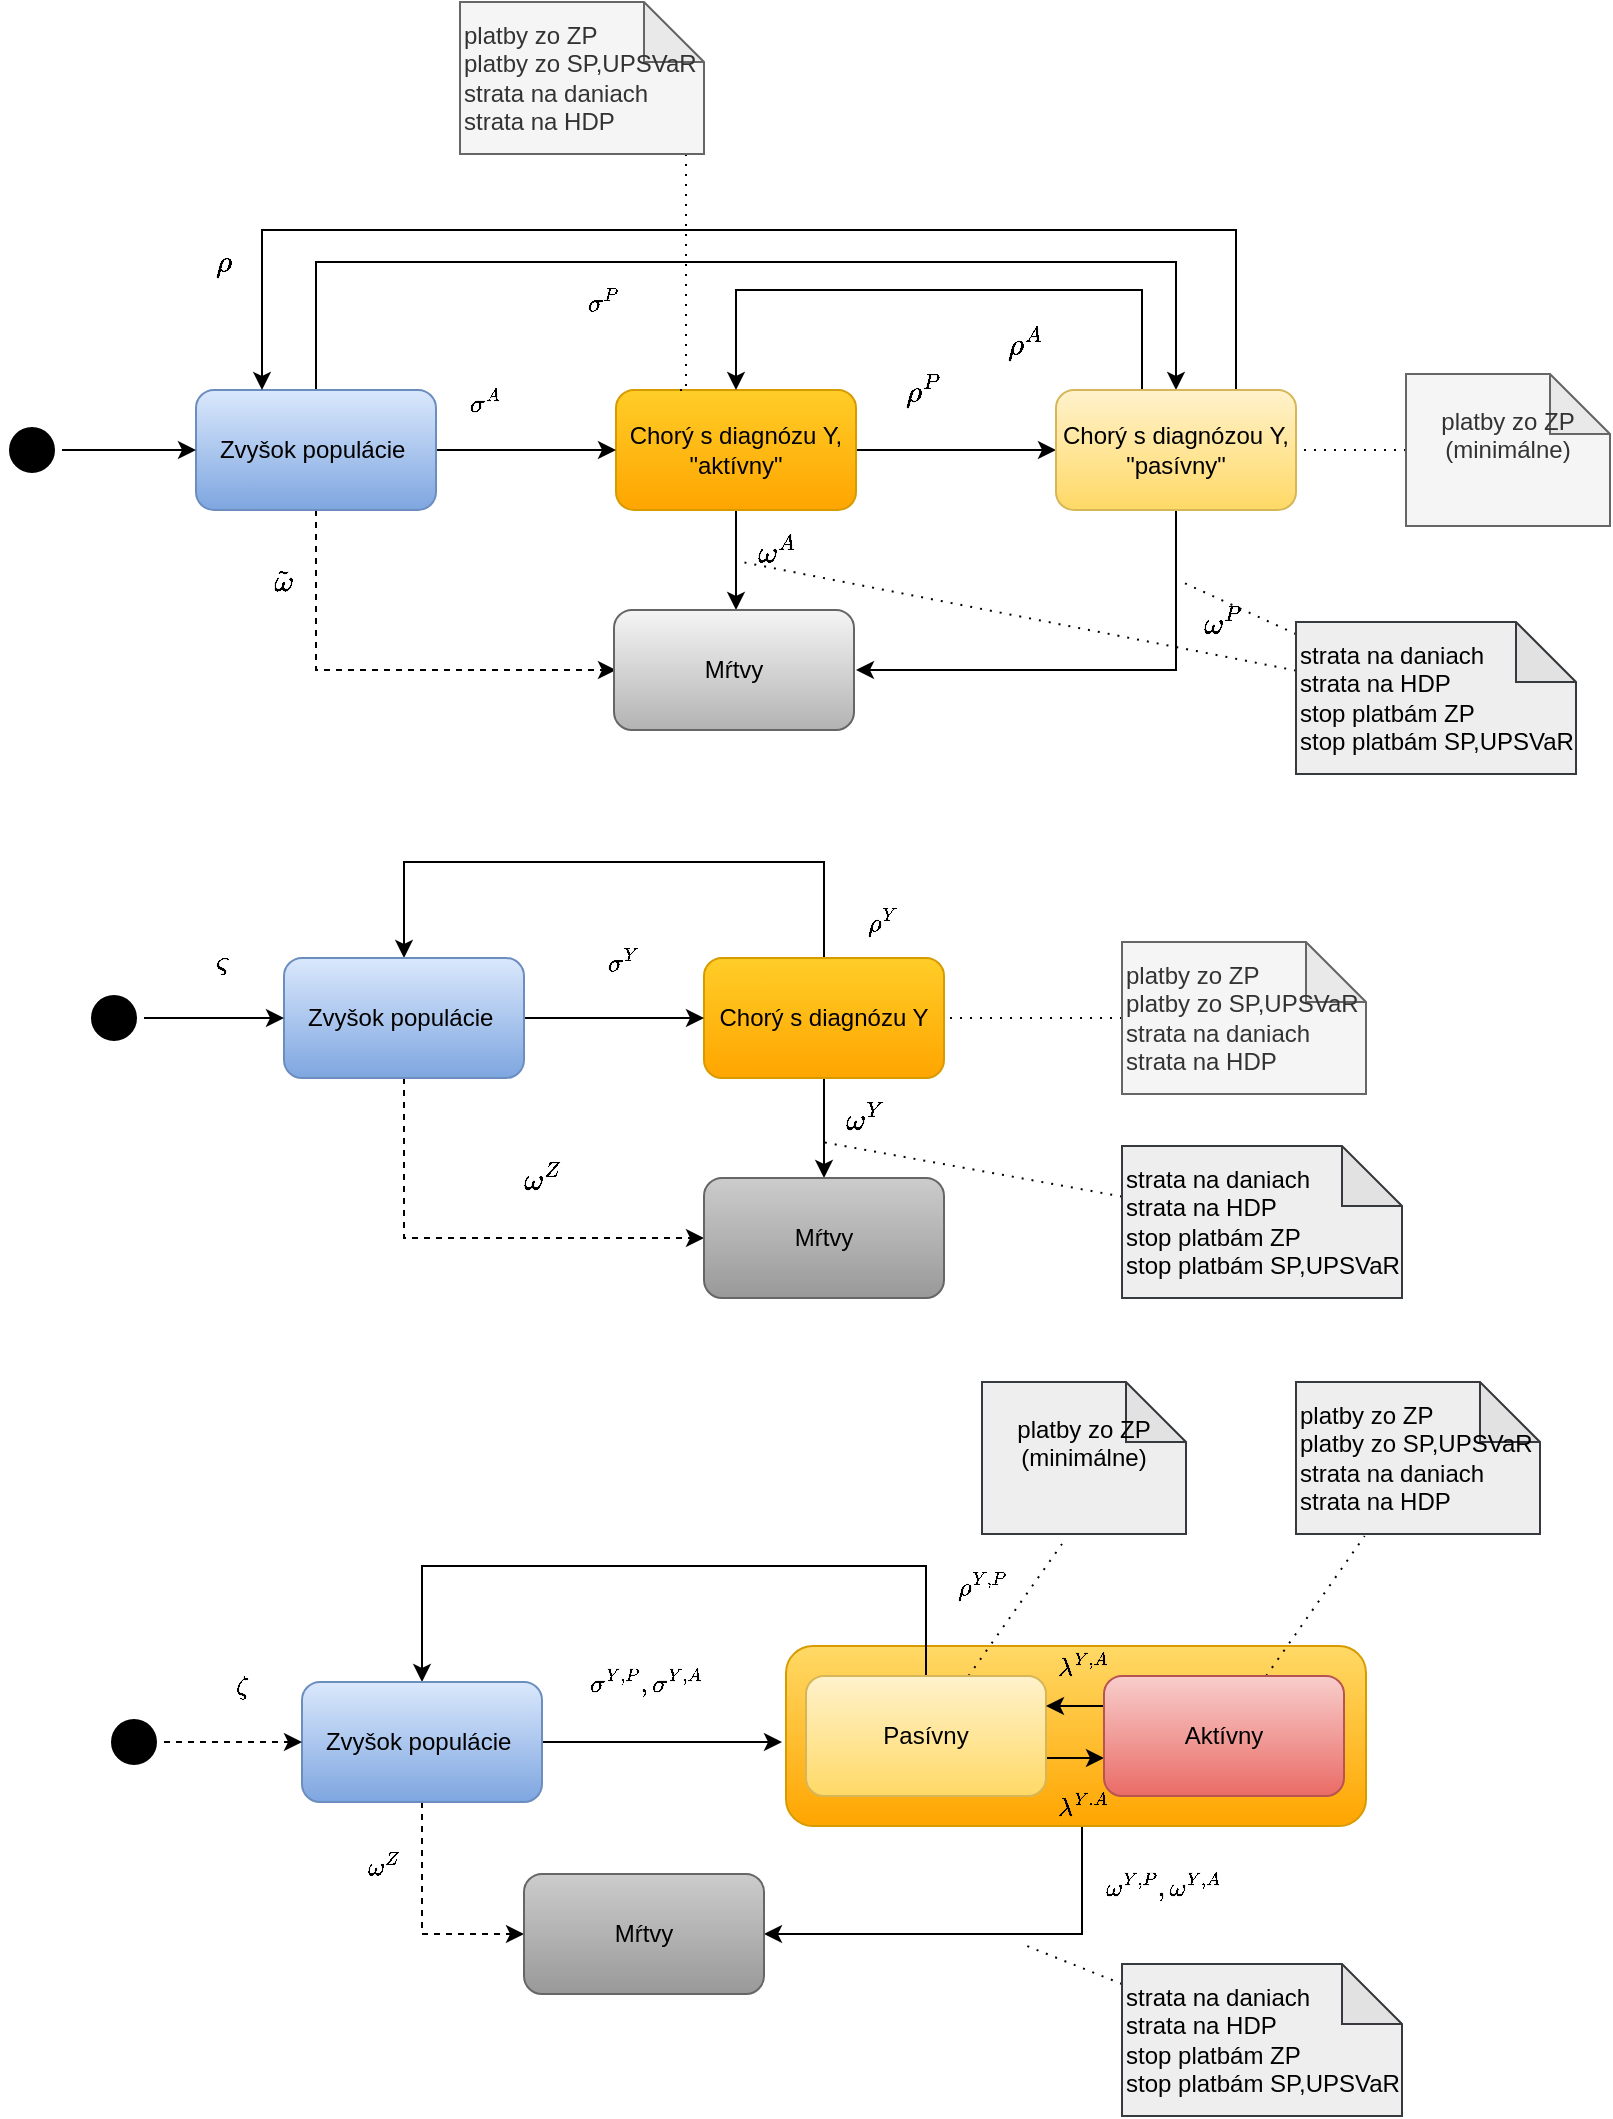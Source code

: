 <mxfile version="17.1.0" type="github">
  <diagram id="GxeuKTXnx9VGVfUCvlwk" name="Page-1">
    <mxGraphModel dx="1532" dy="808" grid="1" gridSize="10" guides="1" tooltips="1" connect="1" arrows="1" fold="1" page="1" pageScale="1" pageWidth="850" pageHeight="1100" math="1" shadow="0">
      <root>
        <mxCell id="0" />
        <mxCell id="1" parent="0" />
        <mxCell id="LXL8oJjJBJb_XbVYSXAR-5" value="$$\omega^A$$" style="edgeStyle=orthogonalEdgeStyle;rounded=0;orthogonalLoop=1;jettySize=auto;html=1;fontStyle=1;fontSize=13;" parent="1" source="LXL8oJjJBJb_XbVYSXAR-1" edge="1">
          <mxGeometry x="-0.2" y="20" relative="1" as="geometry">
            <mxPoint as="offset" />
            <mxPoint x="387" y="324" as="targetPoint" />
          </mxGeometry>
        </mxCell>
        <mxCell id="LXL8oJjJBJb_XbVYSXAR-9" style="edgeStyle=orthogonalEdgeStyle;rounded=0;orthogonalLoop=1;jettySize=auto;html=1;entryX=0;entryY=0.5;entryDx=0;entryDy=0;" parent="1" edge="1">
          <mxGeometry relative="1" as="geometry">
            <mxPoint x="447" y="244" as="sourcePoint" />
            <mxPoint x="547" y="244" as="targetPoint" />
          </mxGeometry>
        </mxCell>
        <mxCell id="LXL8oJjJBJb_XbVYSXAR-12" value="$$\rho^P$$" style="edgeLabel;html=1;align=center;verticalAlign=middle;resizable=0;points=[];fontStyle=1;fontSize=13;" parent="LXL8oJjJBJb_XbVYSXAR-9" vertex="1" connectable="0">
          <mxGeometry x="-0.285" y="2" relative="1" as="geometry">
            <mxPoint x="-3" y="-28" as="offset" />
          </mxGeometry>
        </mxCell>
        <mxCell id="LXL8oJjJBJb_XbVYSXAR-1" value="Chorý s diagnózu Y,&lt;br&gt;&quot;aktívny&quot;" style="rounded=1;whiteSpace=wrap;html=1;fillColor=#ffcd28;strokeColor=#d79b00;gradientColor=#ffa500;" parent="1" vertex="1">
          <mxGeometry x="327" y="214" width="120" height="60" as="geometry" />
        </mxCell>
        <mxCell id="LXL8oJjJBJb_XbVYSXAR-6" style="edgeStyle=orthogonalEdgeStyle;rounded=0;orthogonalLoop=1;jettySize=auto;html=1;entryX=0;entryY=0.5;entryDx=0;entryDy=0;dashed=1;fontSize=13;fontStyle=1" parent="1" edge="1">
          <mxGeometry relative="1" as="geometry">
            <Array as="points">
              <mxPoint x="177" y="354" />
            </Array>
            <mxPoint x="177" y="274" as="sourcePoint" />
            <mxPoint x="327" y="354" as="targetPoint" />
          </mxGeometry>
        </mxCell>
        <mxCell id="LXL8oJjJBJb_XbVYSXAR-13" value="$$\tilde{\omega}$$" style="edgeLabel;html=1;align=center;verticalAlign=middle;resizable=0;points=[];fontStyle=1;fontSize=13;" parent="LXL8oJjJBJb_XbVYSXAR-6" vertex="1" connectable="0">
          <mxGeometry x="0.259" relative="1" as="geometry">
            <mxPoint x="-82" y="-44" as="offset" />
          </mxGeometry>
        </mxCell>
        <mxCell id="y71OQpIPpyjUGrTFZz0K-3" style="edgeStyle=orthogonalEdgeStyle;rounded=0;orthogonalLoop=1;jettySize=auto;html=1;" edge="1" parent="1" source="LXL8oJjJBJb_XbVYSXAR-2" target="LXL8oJjJBJb_XbVYSXAR-8">
          <mxGeometry relative="1" as="geometry">
            <Array as="points">
              <mxPoint x="177" y="150" />
              <mxPoint x="607" y="150" />
            </Array>
          </mxGeometry>
        </mxCell>
        <mxCell id="y71OQpIPpyjUGrTFZz0K-5" value="$$\sigma^P$$" style="edgeLabel;html=1;align=center;verticalAlign=middle;resizable=0;points=[];" vertex="1" connectable="0" parent="y71OQpIPpyjUGrTFZz0K-3">
          <mxGeometry x="0.37" y="1" relative="1" as="geometry">
            <mxPoint x="-175" y="21" as="offset" />
          </mxGeometry>
        </mxCell>
        <mxCell id="y71OQpIPpyjUGrTFZz0K-6" style="edgeStyle=orthogonalEdgeStyle;rounded=0;orthogonalLoop=1;jettySize=auto;html=1;entryX=0;entryY=0.5;entryDx=0;entryDy=0;" edge="1" parent="1" source="LXL8oJjJBJb_XbVYSXAR-2" target="LXL8oJjJBJb_XbVYSXAR-1">
          <mxGeometry relative="1" as="geometry" />
        </mxCell>
        <mxCell id="y71OQpIPpyjUGrTFZz0K-7" value="$$\sigma^A$$" style="edgeLabel;html=1;align=center;verticalAlign=middle;resizable=0;points=[];" vertex="1" connectable="0" parent="y71OQpIPpyjUGrTFZz0K-6">
          <mxGeometry x="-0.215" y="-3" relative="1" as="geometry">
            <mxPoint x="-12" y="-27" as="offset" />
          </mxGeometry>
        </mxCell>
        <mxCell id="LXL8oJjJBJb_XbVYSXAR-2" value="Zvyšok populácie&amp;nbsp;" style="rounded=1;whiteSpace=wrap;html=1;labelBackgroundColor=none;fillColor=#dae8fc;strokeColor=#6c8ebf;gradientColor=#7ea6e0;" parent="1" vertex="1">
          <mxGeometry x="117" y="214" width="120" height="60" as="geometry" />
        </mxCell>
        <mxCell id="LXL8oJjJBJb_XbVYSXAR-3" value="Mŕtvy" style="rounded=1;whiteSpace=wrap;html=1;fillColor=#f5f5f5;strokeColor=#666666;gradientColor=#b3b3b3;" parent="1" vertex="1">
          <mxGeometry x="326" y="324" width="120" height="60" as="geometry" />
        </mxCell>
        <mxCell id="LXL8oJjJBJb_XbVYSXAR-10" style="edgeStyle=orthogonalEdgeStyle;rounded=0;orthogonalLoop=1;jettySize=auto;html=1;entryX=0.5;entryY=0;entryDx=0;entryDy=0;" parent="1" source="LXL8oJjJBJb_XbVYSXAR-8" target="LXL8oJjJBJb_XbVYSXAR-1" edge="1">
          <mxGeometry relative="1" as="geometry">
            <Array as="points">
              <mxPoint x="590" y="164" />
              <mxPoint x="387" y="164" />
            </Array>
          </mxGeometry>
        </mxCell>
        <mxCell id="LXL8oJjJBJb_XbVYSXAR-15" value="$$\rho^A$$" style="edgeLabel;html=1;align=center;verticalAlign=middle;resizable=0;points=[];fontStyle=1;fontSize=13;" parent="LXL8oJjJBJb_XbVYSXAR-10" vertex="1" connectable="0">
          <mxGeometry x="-0.151" y="2" relative="1" as="geometry">
            <mxPoint x="19" y="24" as="offset" />
          </mxGeometry>
        </mxCell>
        <mxCell id="LXL8oJjJBJb_XbVYSXAR-11" value="$$\omega^P$$" style="edgeStyle=orthogonalEdgeStyle;rounded=0;orthogonalLoop=1;jettySize=auto;html=1;entryX=1;entryY=0.5;entryDx=0;entryDy=0;fontStyle=1;fontSize=13;" parent="1" source="LXL8oJjJBJb_XbVYSXAR-8" edge="1">
          <mxGeometry x="-0.533" y="23" relative="1" as="geometry">
            <Array as="points">
              <mxPoint x="607" y="354" />
            </Array>
            <mxPoint as="offset" />
            <mxPoint x="447" y="354" as="targetPoint" />
          </mxGeometry>
        </mxCell>
        <mxCell id="LXL8oJjJBJb_XbVYSXAR-30" style="edgeStyle=orthogonalEdgeStyle;rounded=0;orthogonalLoop=1;jettySize=auto;html=1;exitX=0.75;exitY=0;exitDx=0;exitDy=0;fontSize=13;fontStyle=1" parent="1" source="LXL8oJjJBJb_XbVYSXAR-8" edge="1">
          <mxGeometry relative="1" as="geometry">
            <mxPoint x="150" y="214" as="targetPoint" />
            <Array as="points">
              <mxPoint x="637" y="134" />
              <mxPoint x="150" y="134" />
            </Array>
          </mxGeometry>
        </mxCell>
        <mxCell id="LXL8oJjJBJb_XbVYSXAR-31" value="$$\rho$$" style="edgeLabel;html=1;align=center;verticalAlign=middle;resizable=0;points=[];fontSize=13;fontStyle=1" parent="LXL8oJjJBJb_XbVYSXAR-30" vertex="1" connectable="0">
          <mxGeometry x="-0.114" y="2" relative="1" as="geometry">
            <mxPoint x="-300" y="14" as="offset" />
          </mxGeometry>
        </mxCell>
        <mxCell id="LXL8oJjJBJb_XbVYSXAR-8" value="Chorý s diagnózou Y,&lt;br&gt;&quot;pasívny&quot;" style="rounded=1;whiteSpace=wrap;html=1;fillColor=#fff2cc;strokeColor=#d6b656;gradientColor=#ffd966;" parent="1" vertex="1">
          <mxGeometry x="547" y="214" width="120" height="60" as="geometry" />
        </mxCell>
        <mxCell id="LXL8oJjJBJb_XbVYSXAR-14" value="$$\omega^Y$$" style="edgeStyle=orthogonalEdgeStyle;rounded=0;orthogonalLoop=1;jettySize=auto;html=1;fontStyle=1;fontSize=13;" parent="1" source="LXL8oJjJBJb_XbVYSXAR-18" target="LXL8oJjJBJb_XbVYSXAR-23" edge="1">
          <mxGeometry x="-0.2" y="20" relative="1" as="geometry">
            <mxPoint as="offset" />
          </mxGeometry>
        </mxCell>
        <mxCell id="y71OQpIPpyjUGrTFZz0K-53" style="edgeStyle=orthogonalEdgeStyle;rounded=0;orthogonalLoop=1;jettySize=auto;html=1;" edge="1" parent="1" source="LXL8oJjJBJb_XbVYSXAR-18" target="LXL8oJjJBJb_XbVYSXAR-22">
          <mxGeometry relative="1" as="geometry">
            <Array as="points">
              <mxPoint x="431" y="450" />
              <mxPoint x="221" y="450" />
            </Array>
          </mxGeometry>
        </mxCell>
        <mxCell id="y71OQpIPpyjUGrTFZz0K-54" value="$$\rho^Y$$" style="edgeLabel;html=1;align=center;verticalAlign=middle;resizable=0;points=[];" vertex="1" connectable="0" parent="y71OQpIPpyjUGrTFZz0K-53">
          <mxGeometry x="-0.073" relative="1" as="geometry">
            <mxPoint x="123" y="30" as="offset" />
          </mxGeometry>
        </mxCell>
        <mxCell id="LXL8oJjJBJb_XbVYSXAR-18" value="Chorý s diagnózu Y" style="rounded=1;whiteSpace=wrap;html=1;fillColor=#ffcd28;gradientColor=#ffa500;strokeColor=#d79b00;" parent="1" vertex="1">
          <mxGeometry x="371" y="498" width="120" height="60" as="geometry" />
        </mxCell>
        <mxCell id="LXL8oJjJBJb_XbVYSXAR-20" style="edgeStyle=orthogonalEdgeStyle;rounded=0;orthogonalLoop=1;jettySize=auto;html=1;entryX=0;entryY=0.5;entryDx=0;entryDy=0;dashed=1;" parent="1" source="LXL8oJjJBJb_XbVYSXAR-22" target="LXL8oJjJBJb_XbVYSXAR-23" edge="1">
          <mxGeometry relative="1" as="geometry">
            <Array as="points">
              <mxPoint x="221" y="638" />
            </Array>
          </mxGeometry>
        </mxCell>
        <mxCell id="LXL8oJjJBJb_XbVYSXAR-21" value="$$\omega^Z$$" style="edgeLabel;html=1;align=center;verticalAlign=middle;resizable=0;points=[];fontStyle=1;fontSize=13;" parent="LXL8oJjJBJb_XbVYSXAR-20" vertex="1" connectable="0">
          <mxGeometry x="0.259" relative="1" as="geometry">
            <mxPoint x="4" y="-30" as="offset" />
          </mxGeometry>
        </mxCell>
        <mxCell id="y71OQpIPpyjUGrTFZz0K-52" value="$$\sigma^Y$$" style="edgeStyle=orthogonalEdgeStyle;rounded=0;orthogonalLoop=1;jettySize=auto;html=1;entryX=0;entryY=0.5;entryDx=0;entryDy=0;" edge="1" parent="1" source="LXL8oJjJBJb_XbVYSXAR-22" target="LXL8oJjJBJb_XbVYSXAR-18">
          <mxGeometry x="0.089" y="28" relative="1" as="geometry">
            <mxPoint as="offset" />
          </mxGeometry>
        </mxCell>
        <mxCell id="LXL8oJjJBJb_XbVYSXAR-22" value="Zvyšok populácie&amp;nbsp;" style="rounded=1;whiteSpace=wrap;html=1;fillColor=#dae8fc;gradientColor=#7ea6e0;strokeColor=#6c8ebf;" parent="1" vertex="1">
          <mxGeometry x="161" y="498" width="120" height="60" as="geometry" />
        </mxCell>
        <mxCell id="LXL8oJjJBJb_XbVYSXAR-23" value="Mŕtvy" style="rounded=1;whiteSpace=wrap;html=1;fillColor=#CCCCCC;gradientColor=#999999;strokeColor=#666666;" parent="1" vertex="1">
          <mxGeometry x="371" y="608" width="120" height="60" as="geometry" />
        </mxCell>
        <mxCell id="Da9pE7p7JjAD6fLggsI1-11" style="edgeStyle=orthogonalEdgeStyle;rounded=0;orthogonalLoop=1;jettySize=auto;html=1;entryX=0.25;entryY=0;entryDx=0;entryDy=0;endArrow=none;endFill=0;dashed=1;dashPattern=1 4;" parent="1" target="LXL8oJjJBJb_XbVYSXAR-1" edge="1">
          <mxGeometry relative="1" as="geometry">
            <Array as="points">
              <mxPoint x="362" y="214" />
            </Array>
            <mxPoint x="362" y="96" as="sourcePoint" />
          </mxGeometry>
        </mxCell>
        <mxCell id="Da9pE7p7JjAD6fLggsI1-7" value="platby zo ZP&lt;br&gt;platby zo SP,UPSVaR&lt;br&gt;strata na daniach&lt;br&gt;strata na HDP" style="shape=note;whiteSpace=wrap;html=1;backgroundOutline=1;darkOpacity=0.05;align=left;fillColor=#f5f5f5;strokeColor=#666666;fontColor=#333333;" parent="1" vertex="1">
          <mxGeometry x="249" y="20" width="122" height="76" as="geometry" />
        </mxCell>
        <mxCell id="Da9pE7p7JjAD6fLggsI1-12" style="edgeStyle=orthogonalEdgeStyle;rounded=0;orthogonalLoop=1;jettySize=auto;html=1;entryX=1;entryY=0.5;entryDx=0;entryDy=0;dashed=1;dashPattern=1 4;endArrow=none;endFill=0;" parent="1" source="Da9pE7p7JjAD6fLggsI1-10" target="LXL8oJjJBJb_XbVYSXAR-8" edge="1">
          <mxGeometry relative="1" as="geometry" />
        </mxCell>
        <mxCell id="Da9pE7p7JjAD6fLggsI1-10" value="platby zo ZP&lt;br&gt;(minimálne)&lt;br&gt;&lt;br&gt;" style="shape=note;whiteSpace=wrap;html=1;backgroundOutline=1;darkOpacity=0.05;align=center;fillColor=#f5f5f5;fontColor=#333333;strokeColor=#666666;verticalAlign=middle;" parent="1" vertex="1">
          <mxGeometry x="722" y="206" width="102" height="76" as="geometry" />
        </mxCell>
        <mxCell id="Da9pE7p7JjAD6fLggsI1-14" style="edgeStyle=orthogonalEdgeStyle;rounded=0;orthogonalLoop=1;jettySize=auto;html=1;entryX=1;entryY=0.5;entryDx=0;entryDy=0;dashed=1;dashPattern=1 4;endArrow=none;endFill=0;" parent="1" source="Da9pE7p7JjAD6fLggsI1-13" target="LXL8oJjJBJb_XbVYSXAR-18" edge="1">
          <mxGeometry relative="1" as="geometry" />
        </mxCell>
        <mxCell id="Da9pE7p7JjAD6fLggsI1-13" value="platby zo ZP&lt;br&gt;platby zo SP,UPSVaR&lt;br&gt;strata na daniach&lt;br&gt;strata na HDP" style="shape=note;whiteSpace=wrap;html=1;backgroundOutline=1;darkOpacity=0.05;align=left;fillColor=#f5f5f5;strokeColor=#666666;fontColor=#333333;" parent="1" vertex="1">
          <mxGeometry x="580" y="490" width="122" height="76" as="geometry" />
        </mxCell>
        <mxCell id="VfRT5XxJB_jVUhp1PxUX-8" style="edgeStyle=orthogonalEdgeStyle;rounded=0;orthogonalLoop=1;jettySize=auto;html=1;entryX=0;entryY=0.5;entryDx=0;entryDy=0;fontSize=13;strokeColor=#000000;" parent="1" source="VfRT5XxJB_jVUhp1PxUX-3" target="LXL8oJjJBJb_XbVYSXAR-2" edge="1">
          <mxGeometry relative="1" as="geometry" />
        </mxCell>
        <mxCell id="VfRT5XxJB_jVUhp1PxUX-3" value="" style="ellipse;html=1;shape=startState;fillColor=#000000;strokeColor=#000000;" parent="1" vertex="1">
          <mxGeometry x="20" y="229" width="30" height="30" as="geometry" />
        </mxCell>
        <mxCell id="VfRT5XxJB_jVUhp1PxUX-6" value="$$\varsigma$$" style="edgeStyle=orthogonalEdgeStyle;rounded=0;orthogonalLoop=1;jettySize=auto;html=1;entryX=0;entryY=0.5;entryDx=0;entryDy=0;strokeColor=#000000;fontStyle=1;fontSize=13;" parent="1" source="VfRT5XxJB_jVUhp1PxUX-5" target="LXL8oJjJBJb_XbVYSXAR-22" edge="1">
          <mxGeometry x="0.114" y="28" relative="1" as="geometry">
            <mxPoint as="offset" />
          </mxGeometry>
        </mxCell>
        <mxCell id="VfRT5XxJB_jVUhp1PxUX-5" value="" style="ellipse;html=1;shape=startState;fillColor=#000000;strokeColor=#000000;" parent="1" vertex="1">
          <mxGeometry x="61" y="513" width="30" height="30" as="geometry" />
        </mxCell>
        <mxCell id="y71OQpIPpyjUGrTFZz0K-8" value="platby zo ZP&lt;br&gt;platby zo SP,UPSVaR&lt;br&gt;strata na daniach&lt;br&gt;strata na HDP" style="shape=note;whiteSpace=wrap;html=1;backgroundOutline=1;darkOpacity=0.05;align=left;fillColor=#eeeeee;strokeColor=#36393d;" vertex="1" parent="1">
          <mxGeometry x="667" y="710" width="122" height="76" as="geometry" />
        </mxCell>
        <mxCell id="y71OQpIPpyjUGrTFZz0K-34" style="edgeStyle=orthogonalEdgeStyle;rounded=0;orthogonalLoop=1;jettySize=auto;html=1;entryX=1;entryY=0.5;entryDx=0;entryDy=0;" edge="1" parent="1" source="y71OQpIPpyjUGrTFZz0K-13" target="y71OQpIPpyjUGrTFZz0K-28">
          <mxGeometry relative="1" as="geometry">
            <Array as="points">
              <mxPoint x="560" y="986" />
            </Array>
          </mxGeometry>
        </mxCell>
        <mxCell id="y71OQpIPpyjUGrTFZz0K-47" value="$$\omega^{Y,P},\omega^{Y,A}$$" style="edgeLabel;html=1;align=center;verticalAlign=middle;resizable=0;points=[];fontStyle=1" vertex="1" connectable="0" parent="y71OQpIPpyjUGrTFZz0K-34">
          <mxGeometry x="0.134" y="3" relative="1" as="geometry">
            <mxPoint x="107" y="-27" as="offset" />
          </mxGeometry>
        </mxCell>
        <mxCell id="y71OQpIPpyjUGrTFZz0K-13" value="" style="rounded=1;whiteSpace=wrap;html=1;gradientColor=#FFA500;fillColor=#FFD966;strokeColor=#D79B00;" vertex="1" parent="1">
          <mxGeometry x="412" y="842" width="290" height="90" as="geometry" />
        </mxCell>
        <mxCell id="y71OQpIPpyjUGrTFZz0K-36" style="edgeStyle=orthogonalEdgeStyle;rounded=0;orthogonalLoop=1;jettySize=auto;html=1;" edge="1" parent="1" source="y71OQpIPpyjUGrTFZz0K-17" target="y71OQpIPpyjUGrTFZz0K-27">
          <mxGeometry relative="1" as="geometry">
            <Array as="points">
              <mxPoint x="482" y="802" />
              <mxPoint x="230" y="802" />
            </Array>
          </mxGeometry>
        </mxCell>
        <mxCell id="y71OQpIPpyjUGrTFZz0K-50" value="$$\rho^{Y,P}$$" style="edgeLabel;html=1;align=center;verticalAlign=middle;resizable=0;points=[];fontStyle=1" vertex="1" connectable="0" parent="y71OQpIPpyjUGrTFZz0K-36">
          <mxGeometry x="0.15" y="4" relative="1" as="geometry">
            <mxPoint x="183" y="6" as="offset" />
          </mxGeometry>
        </mxCell>
        <mxCell id="y71OQpIPpyjUGrTFZz0K-40" value="$$\lambda^{Y.A}$$" style="edgeStyle=orthogonalEdgeStyle;rounded=0;orthogonalLoop=1;jettySize=auto;html=1;labelBackgroundColor=none;fontStyle=1" edge="1" parent="1">
          <mxGeometry x="0.241" y="-24" relative="1" as="geometry">
            <mxPoint x="542" y="898" as="sourcePoint" />
            <mxPoint x="571" y="898" as="targetPoint" />
            <mxPoint as="offset" />
          </mxGeometry>
        </mxCell>
        <mxCell id="y71OQpIPpyjUGrTFZz0K-61" style="edgeStyle=none;rounded=0;orthogonalLoop=1;jettySize=auto;html=1;dashed=1;dashPattern=1 4;labelBackgroundColor=none;endArrow=none;endFill=0;" edge="1" parent="1" source="y71OQpIPpyjUGrTFZz0K-17">
          <mxGeometry relative="1" as="geometry">
            <mxPoint x="550" y="791" as="targetPoint" />
          </mxGeometry>
        </mxCell>
        <mxCell id="y71OQpIPpyjUGrTFZz0K-17" value="Pasívny" style="rounded=1;whiteSpace=wrap;html=1;fillColor=#fff2cc;gradientColor=#ffd966;strokeColor=#d6b656;" vertex="1" parent="1">
          <mxGeometry x="422" y="857" width="120" height="60" as="geometry" />
        </mxCell>
        <mxCell id="y71OQpIPpyjUGrTFZz0K-39" value="$$\lambda^{Y,A}$$" style="edgeStyle=orthogonalEdgeStyle;rounded=0;orthogonalLoop=1;jettySize=auto;html=1;labelBackgroundColor=none;fontStyle=1" edge="1" parent="1">
          <mxGeometry x="-0.241" y="-20" relative="1" as="geometry">
            <mxPoint x="571" y="872" as="sourcePoint" />
            <mxPoint x="542" y="872" as="targetPoint" />
            <mxPoint as="offset" />
          </mxGeometry>
        </mxCell>
        <mxCell id="y71OQpIPpyjUGrTFZz0K-59" style="edgeStyle=none;rounded=0;orthogonalLoop=1;jettySize=auto;html=1;dashed=1;dashPattern=1 4;labelBackgroundColor=none;endArrow=none;endFill=0;" edge="1" parent="1" source="y71OQpIPpyjUGrTFZz0K-18">
          <mxGeometry relative="1" as="geometry">
            <mxPoint x="701.29" y="787" as="targetPoint" />
          </mxGeometry>
        </mxCell>
        <mxCell id="y71OQpIPpyjUGrTFZz0K-18" value="Aktívny" style="rounded=1;whiteSpace=wrap;html=1;fillColor=#f8cecc;gradientColor=#ea6b66;strokeColor=#b85450;" vertex="1" parent="1">
          <mxGeometry x="571" y="857" width="120" height="60" as="geometry" />
        </mxCell>
        <mxCell id="y71OQpIPpyjUGrTFZz0K-30" style="edgeStyle=orthogonalEdgeStyle;rounded=0;orthogonalLoop=1;jettySize=auto;html=1;" edge="1" parent="1" source="y71OQpIPpyjUGrTFZz0K-27">
          <mxGeometry relative="1" as="geometry">
            <mxPoint x="410" y="890" as="targetPoint" />
          </mxGeometry>
        </mxCell>
        <mxCell id="y71OQpIPpyjUGrTFZz0K-48" value="$$\sigma^{Y,P},\sigma^{Y,A}$$" style="edgeLabel;html=1;align=center;verticalAlign=middle;resizable=0;points=[];fontStyle=1" vertex="1" connectable="0" parent="y71OQpIPpyjUGrTFZz0K-30">
          <mxGeometry x="-0.18" relative="1" as="geometry">
            <mxPoint x="2" y="-30" as="offset" />
          </mxGeometry>
        </mxCell>
        <mxCell id="y71OQpIPpyjUGrTFZz0K-31" style="edgeStyle=orthogonalEdgeStyle;rounded=0;orthogonalLoop=1;jettySize=auto;html=1;entryX=0;entryY=0.5;entryDx=0;entryDy=0;dashed=1;" edge="1" parent="1" source="y71OQpIPpyjUGrTFZz0K-27" target="y71OQpIPpyjUGrTFZz0K-28">
          <mxGeometry relative="1" as="geometry" />
        </mxCell>
        <mxCell id="y71OQpIPpyjUGrTFZz0K-51" value="$$\omega^Z$$" style="edgeLabel;html=1;align=center;verticalAlign=middle;resizable=0;points=[];fontStyle=1" vertex="1" connectable="0" parent="y71OQpIPpyjUGrTFZz0K-31">
          <mxGeometry x="-0.609" y="2" relative="1" as="geometry">
            <mxPoint x="-22" y="9" as="offset" />
          </mxGeometry>
        </mxCell>
        <mxCell id="y71OQpIPpyjUGrTFZz0K-27" value="Zvyšok populácie&amp;nbsp;" style="rounded=1;whiteSpace=wrap;html=1;labelBackgroundColor=none;fillColor=#dae8fc;strokeColor=#6c8ebf;gradientColor=#7ea6e0;" vertex="1" parent="1">
          <mxGeometry x="170" y="860" width="120" height="60" as="geometry" />
        </mxCell>
        <mxCell id="y71OQpIPpyjUGrTFZz0K-28" value="Mŕtvy" style="rounded=1;whiteSpace=wrap;html=1;fillColor=#CCCCCC;gradientColor=#999999;strokeColor=#666666;" vertex="1" parent="1">
          <mxGeometry x="281" y="956" width="120" height="60" as="geometry" />
        </mxCell>
        <mxCell id="y71OQpIPpyjUGrTFZz0K-38" value="$$\zeta$$" style="edgeStyle=orthogonalEdgeStyle;rounded=0;orthogonalLoop=1;jettySize=auto;html=1;dashed=1;fontStyle=1" edge="1" parent="1" source="y71OQpIPpyjUGrTFZz0K-37" target="y71OQpIPpyjUGrTFZz0K-27">
          <mxGeometry x="0.13" y="28" relative="1" as="geometry">
            <mxPoint as="offset" />
          </mxGeometry>
        </mxCell>
        <mxCell id="y71OQpIPpyjUGrTFZz0K-37" value="" style="ellipse;html=1;shape=startState;fillColor=#000000;strokeColor=#000000;" vertex="1" parent="1">
          <mxGeometry x="71" y="875" width="30" height="30" as="geometry" />
        </mxCell>
        <mxCell id="y71OQpIPpyjUGrTFZz0K-60" value="platby zo ZP&lt;br&gt;(minimálne)&lt;br&gt;&lt;br&gt;" style="shape=note;whiteSpace=wrap;html=1;backgroundOutline=1;darkOpacity=0.05;align=center;fillColor=#eeeeee;strokeColor=#36393d;verticalAlign=middle;" vertex="1" parent="1">
          <mxGeometry x="510" y="710" width="102" height="76" as="geometry" />
        </mxCell>
        <mxCell id="y71OQpIPpyjUGrTFZz0K-63" style="edgeStyle=none;rounded=0;orthogonalLoop=1;jettySize=auto;html=1;dashed=1;dashPattern=1 4;labelBackgroundColor=none;endArrow=none;endFill=0;" edge="1" parent="1" source="y71OQpIPpyjUGrTFZz0K-62">
          <mxGeometry relative="1" as="geometry">
            <mxPoint x="530" y="991" as="targetPoint" />
          </mxGeometry>
        </mxCell>
        <mxCell id="y71OQpIPpyjUGrTFZz0K-62" value="strata na daniach&lt;br&gt;strata na HDP&lt;br&gt;stop platbám ZP&lt;br&gt;stop platbám SP,UPSVaR" style="shape=note;whiteSpace=wrap;html=1;backgroundOutline=1;darkOpacity=0.05;align=left;fillColor=#eeeeee;strokeColor=#36393d;verticalAlign=middle;" vertex="1" parent="1">
          <mxGeometry x="580" y="1001" width="140" height="76" as="geometry" />
        </mxCell>
        <mxCell id="y71OQpIPpyjUGrTFZz0K-65" style="edgeStyle=none;rounded=0;orthogonalLoop=1;jettySize=auto;html=1;dashed=1;dashPattern=1 4;labelBackgroundColor=none;endArrow=none;endFill=0;" edge="1" parent="1" source="y71OQpIPpyjUGrTFZz0K-64">
          <mxGeometry relative="1" as="geometry">
            <mxPoint x="430" y="590" as="targetPoint" />
          </mxGeometry>
        </mxCell>
        <mxCell id="y71OQpIPpyjUGrTFZz0K-64" value="strata na daniach&lt;br&gt;strata na HDP&lt;br&gt;stop platbám ZP&lt;br&gt;stop platbám SP,UPSVaR" style="shape=note;whiteSpace=wrap;html=1;backgroundOutline=1;darkOpacity=0.05;align=left;fillColor=#eeeeee;strokeColor=#36393d;verticalAlign=middle;" vertex="1" parent="1">
          <mxGeometry x="580" y="592" width="140" height="76" as="geometry" />
        </mxCell>
        <mxCell id="y71OQpIPpyjUGrTFZz0K-67" style="edgeStyle=none;rounded=0;orthogonalLoop=1;jettySize=auto;html=1;dashed=1;dashPattern=1 4;labelBackgroundColor=none;endArrow=none;endFill=0;" edge="1" parent="1" source="y71OQpIPpyjUGrTFZz0K-66">
          <mxGeometry relative="1" as="geometry">
            <mxPoint x="610" y="310" as="targetPoint" />
          </mxGeometry>
        </mxCell>
        <mxCell id="y71OQpIPpyjUGrTFZz0K-68" style="edgeStyle=none;rounded=0;orthogonalLoop=1;jettySize=auto;html=1;dashed=1;dashPattern=1 4;labelBackgroundColor=none;endArrow=none;endFill=0;" edge="1" parent="1" source="y71OQpIPpyjUGrTFZz0K-66">
          <mxGeometry relative="1" as="geometry">
            <mxPoint x="390" y="300" as="targetPoint" />
          </mxGeometry>
        </mxCell>
        <mxCell id="y71OQpIPpyjUGrTFZz0K-66" value="strata na daniach&lt;br&gt;strata na HDP&lt;br&gt;stop platbám ZP&lt;br&gt;stop platbám SP,UPSVaR" style="shape=note;whiteSpace=wrap;html=1;backgroundOutline=1;darkOpacity=0.05;align=left;fillColor=#eeeeee;strokeColor=#36393d;verticalAlign=middle;" vertex="1" parent="1">
          <mxGeometry x="667" y="330" width="140" height="76" as="geometry" />
        </mxCell>
      </root>
    </mxGraphModel>
  </diagram>
</mxfile>
